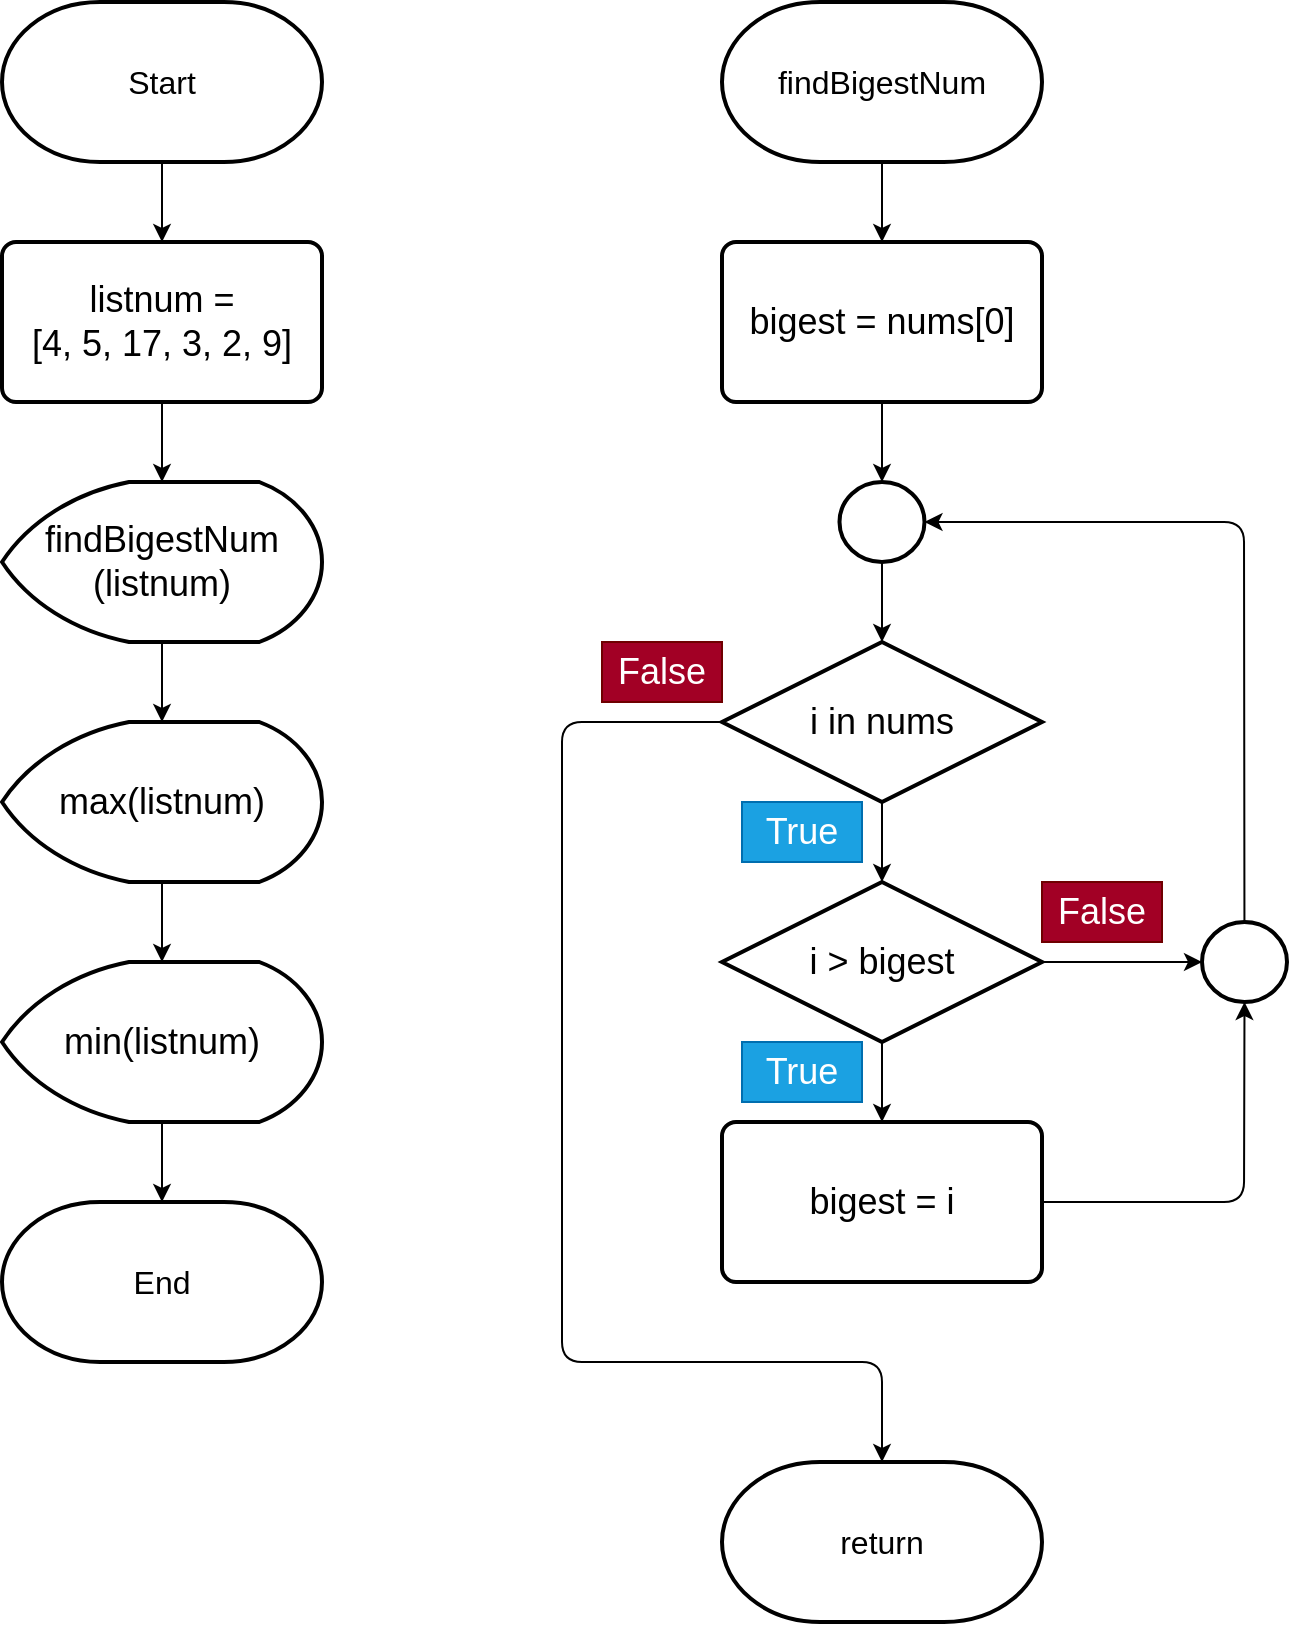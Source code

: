 <mxfile>
    <diagram id="lzX_oUqhftCT_b8SLSGR" name="Page-1">
        <mxGraphModel dx="751" dy="667" grid="1" gridSize="10" guides="1" tooltips="1" connect="1" arrows="1" fold="1" page="0" pageScale="1" pageWidth="850" pageHeight="1100" math="0" shadow="0">
            <root>
                <mxCell id="0"/>
                <mxCell id="1" parent="0"/>
                <mxCell id="6" value="" style="edgeStyle=none;html=1;fontSize=18;" edge="1" parent="1" source="3" target="5">
                    <mxGeometry relative="1" as="geometry"/>
                </mxCell>
                <mxCell id="3" value="&lt;font size=&quot;3&quot;&gt;Start&lt;/font&gt;" style="strokeWidth=2;html=1;shape=mxgraph.flowchart.terminator;whiteSpace=wrap;" vertex="1" parent="1">
                    <mxGeometry x="160" y="40" width="160" height="80" as="geometry"/>
                </mxCell>
                <mxCell id="4" value="&lt;font size=&quot;3&quot;&gt;End&lt;/font&gt;" style="strokeWidth=2;html=1;shape=mxgraph.flowchart.terminator;whiteSpace=wrap;" vertex="1" parent="1">
                    <mxGeometry x="160" y="640" width="160" height="80" as="geometry"/>
                </mxCell>
                <mxCell id="11" value="" style="edgeStyle=none;html=1;fontSize=18;" edge="1" parent="1" source="5" target="7">
                    <mxGeometry relative="1" as="geometry"/>
                </mxCell>
                <mxCell id="5" value="listnum = &lt;br&gt;[4, 5, 17, 3, 2, 9]" style="rounded=1;whiteSpace=wrap;html=1;absoluteArcSize=1;arcSize=14;strokeWidth=2;fontSize=18;" vertex="1" parent="1">
                    <mxGeometry x="160" y="160" width="160" height="80" as="geometry"/>
                </mxCell>
                <mxCell id="12" value="" style="edgeStyle=none;html=1;fontSize=18;" edge="1" parent="1" source="7" target="8">
                    <mxGeometry relative="1" as="geometry"/>
                </mxCell>
                <mxCell id="7" value="findBigestNum&lt;br&gt;(listnum)" style="strokeWidth=2;html=1;shape=mxgraph.flowchart.display;whiteSpace=wrap;fontSize=18;" vertex="1" parent="1">
                    <mxGeometry x="160" y="280" width="160" height="80" as="geometry"/>
                </mxCell>
                <mxCell id="13" value="" style="edgeStyle=none;html=1;fontSize=18;" edge="1" parent="1" source="8" target="9">
                    <mxGeometry relative="1" as="geometry"/>
                </mxCell>
                <mxCell id="8" value="max(listnum)" style="strokeWidth=2;html=1;shape=mxgraph.flowchart.display;whiteSpace=wrap;fontSize=18;" vertex="1" parent="1">
                    <mxGeometry x="160" y="400" width="160" height="80" as="geometry"/>
                </mxCell>
                <mxCell id="14" value="" style="edgeStyle=none;html=1;fontSize=18;" edge="1" parent="1" source="9" target="4">
                    <mxGeometry relative="1" as="geometry"/>
                </mxCell>
                <mxCell id="9" value="min(listnum)" style="strokeWidth=2;html=1;shape=mxgraph.flowchart.display;whiteSpace=wrap;fontSize=18;" vertex="1" parent="1">
                    <mxGeometry x="160" y="520" width="160" height="80" as="geometry"/>
                </mxCell>
                <mxCell id="18" value="" style="edgeStyle=none;html=1;fontSize=18;" edge="1" parent="1" source="15" target="17">
                    <mxGeometry relative="1" as="geometry"/>
                </mxCell>
                <mxCell id="15" value="&lt;font size=&quot;3&quot;&gt;findBigestNum&lt;/font&gt;" style="strokeWidth=2;html=1;shape=mxgraph.flowchart.terminator;whiteSpace=wrap;" vertex="1" parent="1">
                    <mxGeometry x="520" y="40" width="160" height="80" as="geometry"/>
                </mxCell>
                <mxCell id="16" value="&lt;font size=&quot;3&quot;&gt;return&lt;/font&gt;" style="strokeWidth=2;html=1;shape=mxgraph.flowchart.terminator;whiteSpace=wrap;" vertex="1" parent="1">
                    <mxGeometry x="520" y="770" width="160" height="80" as="geometry"/>
                </mxCell>
                <mxCell id="21" value="" style="edgeStyle=none;html=1;fontSize=18;" edge="1" parent="1" source="17" target="20">
                    <mxGeometry relative="1" as="geometry"/>
                </mxCell>
                <mxCell id="17" value="bigest = nums[0]" style="rounded=1;whiteSpace=wrap;html=1;absoluteArcSize=1;arcSize=14;strokeWidth=2;fontSize=18;" vertex="1" parent="1">
                    <mxGeometry x="520" y="160" width="160" height="80" as="geometry"/>
                </mxCell>
                <mxCell id="24" value="" style="edgeStyle=none;html=1;fontSize=18;" edge="1" parent="1" source="19" target="23">
                    <mxGeometry relative="1" as="geometry">
                        <Array as="points"/>
                    </mxGeometry>
                </mxCell>
                <mxCell id="31" style="edgeStyle=none;html=1;entryX=0.5;entryY=0;entryDx=0;entryDy=0;entryPerimeter=0;fontSize=18;" edge="1" parent="1" source="19" target="16">
                    <mxGeometry relative="1" as="geometry">
                        <Array as="points">
                            <mxPoint x="440" y="400"/>
                            <mxPoint x="440" y="720"/>
                            <mxPoint x="600" y="720"/>
                        </Array>
                    </mxGeometry>
                </mxCell>
                <mxCell id="19" value="i in nums" style="strokeWidth=2;html=1;shape=mxgraph.flowchart.decision;whiteSpace=wrap;fontSize=18;" vertex="1" parent="1">
                    <mxGeometry x="520" y="360" width="160" height="80" as="geometry"/>
                </mxCell>
                <mxCell id="22" value="" style="edgeStyle=none;html=1;fontSize=18;" edge="1" parent="1" source="20" target="19">
                    <mxGeometry relative="1" as="geometry"/>
                </mxCell>
                <mxCell id="20" value="" style="strokeWidth=2;html=1;shape=mxgraph.flowchart.start_2;whiteSpace=wrap;fontSize=18;" vertex="1" parent="1">
                    <mxGeometry x="578.75" y="280" width="42.5" height="40" as="geometry"/>
                </mxCell>
                <mxCell id="26" value="" style="edgeStyle=none;html=1;fontSize=18;" edge="1" parent="1" source="23" target="25">
                    <mxGeometry relative="1" as="geometry"/>
                </mxCell>
                <mxCell id="28" value="" style="edgeStyle=none;html=1;fontSize=18;" edge="1" parent="1" source="23" target="27">
                    <mxGeometry relative="1" as="geometry"/>
                </mxCell>
                <mxCell id="23" value="i &amp;gt; bigest" style="strokeWidth=2;html=1;shape=mxgraph.flowchart.decision;whiteSpace=wrap;fontSize=18;" vertex="1" parent="1">
                    <mxGeometry x="520" y="480" width="160" height="80" as="geometry"/>
                </mxCell>
                <mxCell id="29" style="edgeStyle=none;html=1;entryX=0.5;entryY=1;entryDx=0;entryDy=0;entryPerimeter=0;fontSize=18;" edge="1" parent="1" source="25" target="27">
                    <mxGeometry relative="1" as="geometry">
                        <Array as="points">
                            <mxPoint x="781" y="640"/>
                        </Array>
                    </mxGeometry>
                </mxCell>
                <mxCell id="25" value="bigest = i" style="rounded=1;whiteSpace=wrap;html=1;absoluteArcSize=1;arcSize=14;strokeWidth=2;fontSize=18;" vertex="1" parent="1">
                    <mxGeometry x="520" y="600" width="160" height="80" as="geometry"/>
                </mxCell>
                <mxCell id="30" style="edgeStyle=none;html=1;entryX=1;entryY=0.5;entryDx=0;entryDy=0;entryPerimeter=0;fontSize=18;" edge="1" parent="1" source="27" target="20">
                    <mxGeometry relative="1" as="geometry">
                        <Array as="points">
                            <mxPoint x="781" y="300"/>
                        </Array>
                    </mxGeometry>
                </mxCell>
                <mxCell id="27" value="" style="strokeWidth=2;html=1;shape=mxgraph.flowchart.start_2;whiteSpace=wrap;fontSize=18;" vertex="1" parent="1">
                    <mxGeometry x="760" y="500" width="42.5" height="40" as="geometry"/>
                </mxCell>
                <mxCell id="32" value="True" style="text;html=1;strokeColor=#006EAF;fillColor=#1ba1e2;align=center;verticalAlign=middle;whiteSpace=wrap;rounded=0;fontSize=18;fontColor=#ffffff;" vertex="1" parent="1">
                    <mxGeometry x="530" y="440" width="60" height="30" as="geometry"/>
                </mxCell>
                <mxCell id="33" value="True" style="text;html=1;strokeColor=#006EAF;fillColor=#1ba1e2;align=center;verticalAlign=middle;whiteSpace=wrap;rounded=0;fontSize=18;fontColor=#ffffff;" vertex="1" parent="1">
                    <mxGeometry x="530" y="560" width="60" height="30" as="geometry"/>
                </mxCell>
                <mxCell id="34" value="False" style="text;html=1;strokeColor=#6F0000;fillColor=#a20025;align=center;verticalAlign=middle;whiteSpace=wrap;rounded=0;fontSize=18;fontColor=#ffffff;" vertex="1" parent="1">
                    <mxGeometry x="460" y="360" width="60" height="30" as="geometry"/>
                </mxCell>
                <mxCell id="35" value="False" style="text;html=1;strokeColor=#6F0000;fillColor=#a20025;align=center;verticalAlign=middle;whiteSpace=wrap;rounded=0;fontSize=18;fontColor=#ffffff;" vertex="1" parent="1">
                    <mxGeometry x="680" y="480" width="60" height="30" as="geometry"/>
                </mxCell>
            </root>
        </mxGraphModel>
    </diagram>
</mxfile>